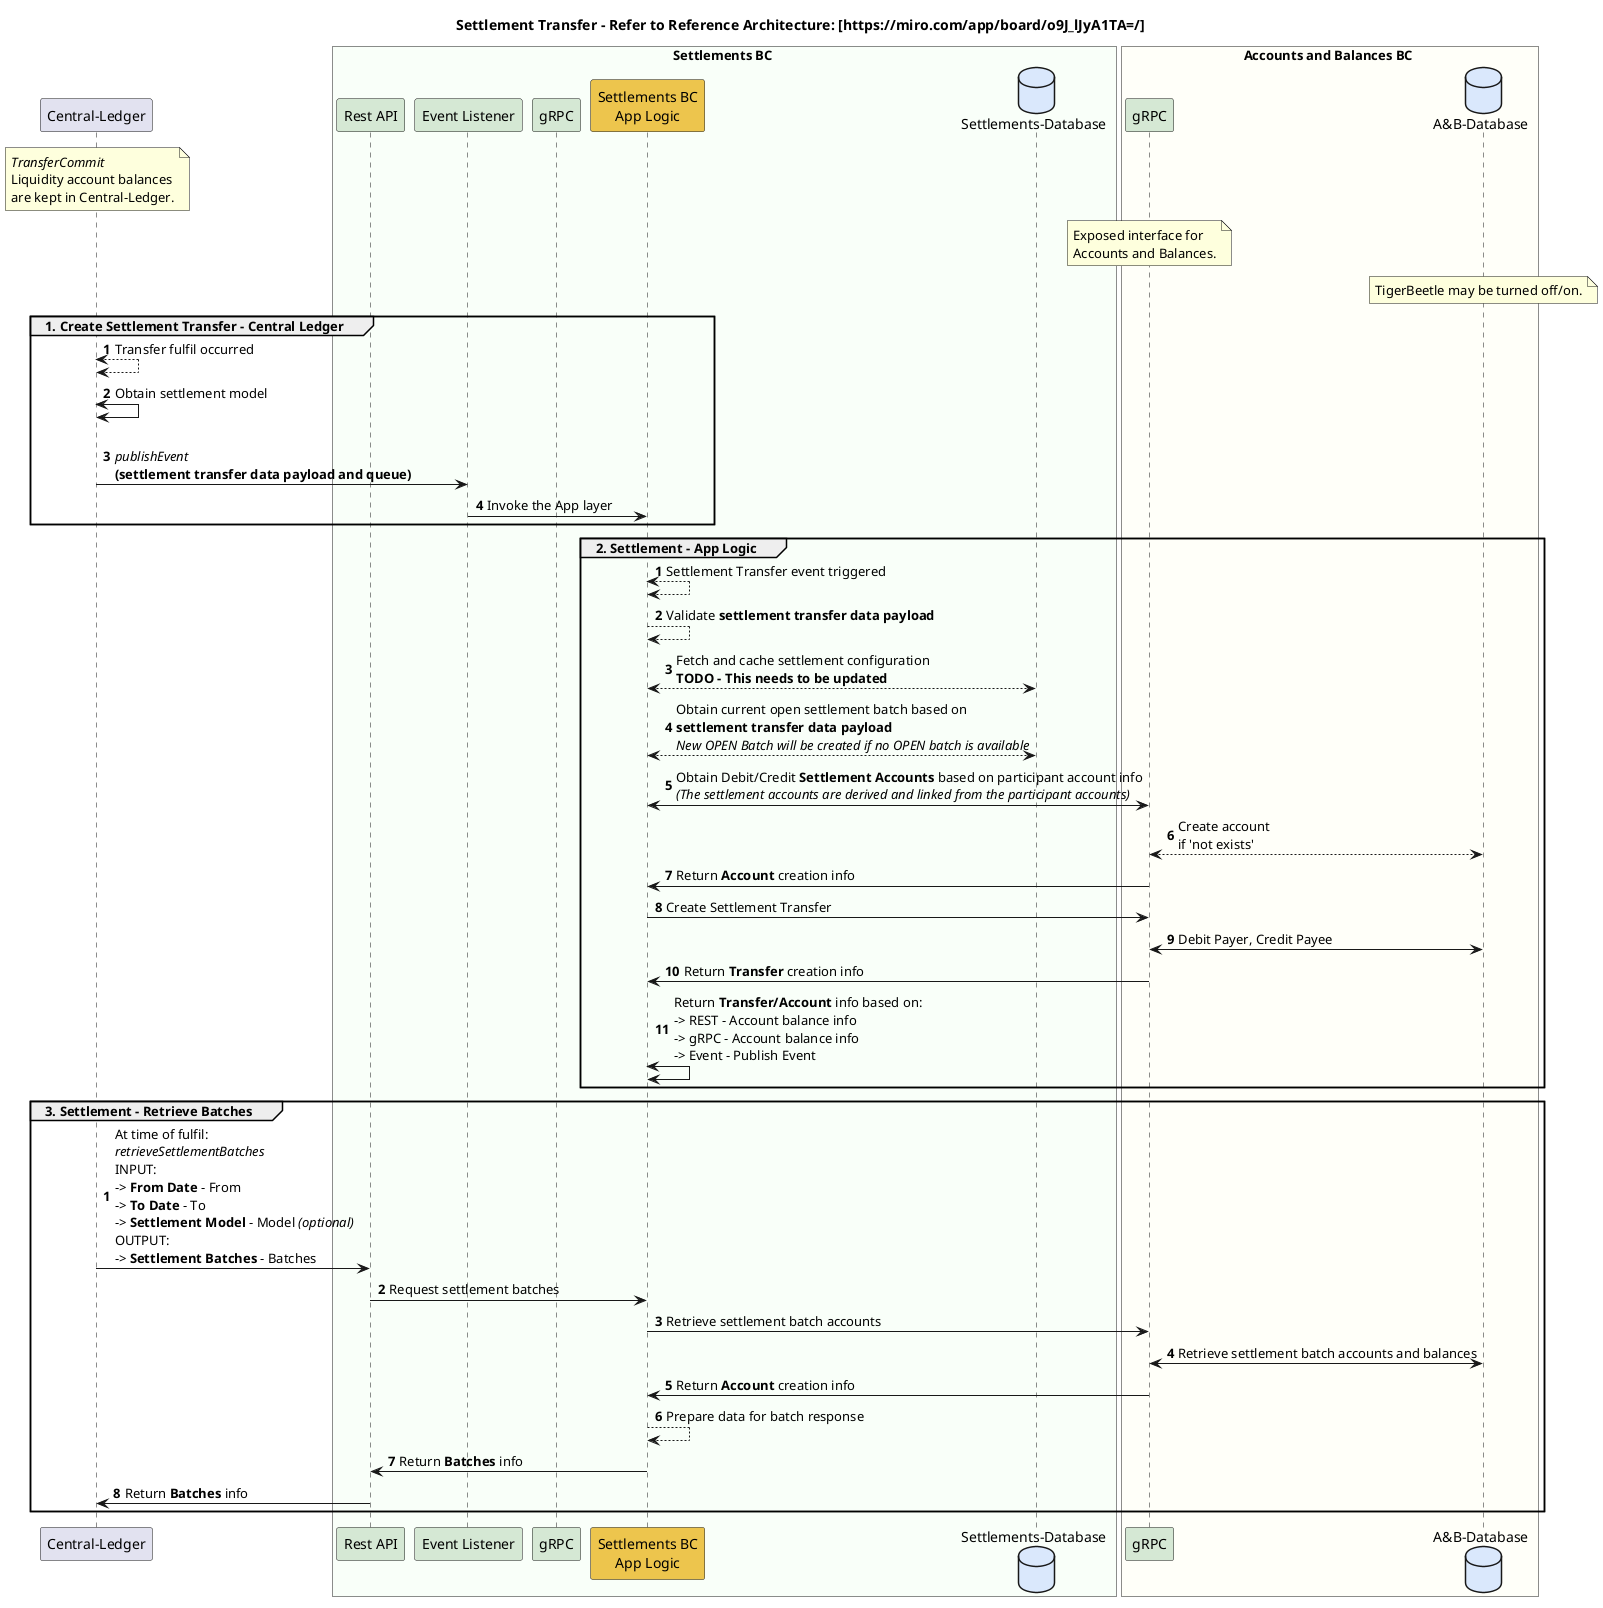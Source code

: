 @startuml

title Settlement Transfer - Refer to Reference Architecture: [https://miro.com/app/board/o9J_lJyA1TA=/]

participant "Central-Ledger" as ext_cl
note over ext_cl
    //TransferCommit//
    Liquidity account balances
    are kept in Central-Ledger.
end note

box Settlements BC #F9FFF9
	participant "Rest API" as sbc_rest #D5E8D4
	participant "Event Listener" as sbc_event #D5E8D4
	participant "gRPC" as sbc_grpc #D5E8D4
	participant "Settlements BC\nApp Logic" as sbc_app_logic #EDC54D
	database "Settlements-Database" as sbc_db #DAE8FC
end box

box Accounts and Balances BC #FFFFF9
    participant "gRPC" as abbc_grpc #D5E8D4
    database "A&B-Database" as abbc_tigerbeetle #DAE8FC
    note over abbc_grpc
        Exposed interface for
        Accounts and Balances.
    end note
    note over abbc_tigerbeetle
        TigerBeetle may be turned off/on.
    end note
end box

group 1. Create Settlement Transfer - Central Ledger
autonumber
    ext_cl <--> ext_cl : Transfer fulfil occurred
    ext_cl <-> ext_cl : Obtain settlement model
    ext_cl -> sbc_event : \n//publishEvent// \n**(settlement transfer data payload and queue)**
    sbc_event -> sbc_app_logic : Invoke the App layer
end

group 2. Settlement - App Logic
autonumber
    sbc_app_logic <--> sbc_app_logic: Settlement Transfer event triggered
    sbc_app_logic --> sbc_app_logic : Validate **settlement transfer data payload**
    sbc_app_logic <--> sbc_db : Fetch and cache settlement configuration\n**TODO - This needs to be updated**
    sbc_app_logic <--> sbc_db : Obtain current open settlement batch based on \n**settlement transfer data payload**\n//New OPEN Batch will be created if no OPEN batch is available//
    sbc_app_logic <-> abbc_grpc : Obtain Debit/Credit **Settlement Accounts** based on participant account info\n//(The settlement accounts are derived and linked from the participant accounts)//
    abbc_grpc <--> abbc_tigerbeetle : Create account \nif 'not exists'
    abbc_grpc -> sbc_app_logic : Return **Account** creation info
    sbc_app_logic -> abbc_grpc: Create Settlement Transfer
    abbc_grpc <-> abbc_tigerbeetle: Debit Payer, Credit Payee
    abbc_grpc -> sbc_app_logic : Return **Transfer** creation info
    sbc_app_logic <-> sbc_app_logic: Return **Transfer/Account** info based on: \n-> REST - Account balance info\n-> gRPC - Account balance info\n-> Event - Publish Event
end

group 3. Settlement - Retrieve Batches
autonumber
    ext_cl -> sbc_rest : At time of fulfil:\n//retrieveSettlementBatches// \nINPUT:\n-> **From Date** - From\n-> **To Date** - To\n-> **Settlement Model** - Model //(optional)//\nOUTPUT:\n-> **Settlement Batches** - Batches
    sbc_rest -> sbc_app_logic : Request settlement batches
    sbc_app_logic -> abbc_grpc : Retrieve settlement batch accounts
    abbc_grpc <-> abbc_tigerbeetle : Retrieve settlement batch accounts and balances
    abbc_grpc -> sbc_app_logic : Return **Account** creation info
    sbc_app_logic --> sbc_app_logic : Prepare data for batch response
    sbc_app_logic -> sbc_rest : Return **Batches** info
    sbc_rest -> ext_cl : Return **Batches** info
autonumber

end

@enduml
